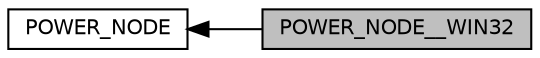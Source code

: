 digraph "POWER_NODE__WIN32"
{
  edge [fontname="Helvetica",fontsize="10",labelfontname="Helvetica",labelfontsize="10"];
  node [fontname="Helvetica",fontsize="10",shape=record];
  rankdir=LR;
  Node0 [label="POWER_NODE__WIN32",height=0.2,width=0.4,color="black", fillcolor="grey75", style="filled", fontcolor="black"];
  Node1 [label="POWER_NODE",height=0.2,width=0.4,color="black", fillcolor="white", style="filled",URL="$group___p_o_w_e_r___n_o_d_e.html"];
  Node1->Node0 [shape=plaintext, dir="back", style="solid"];
}
